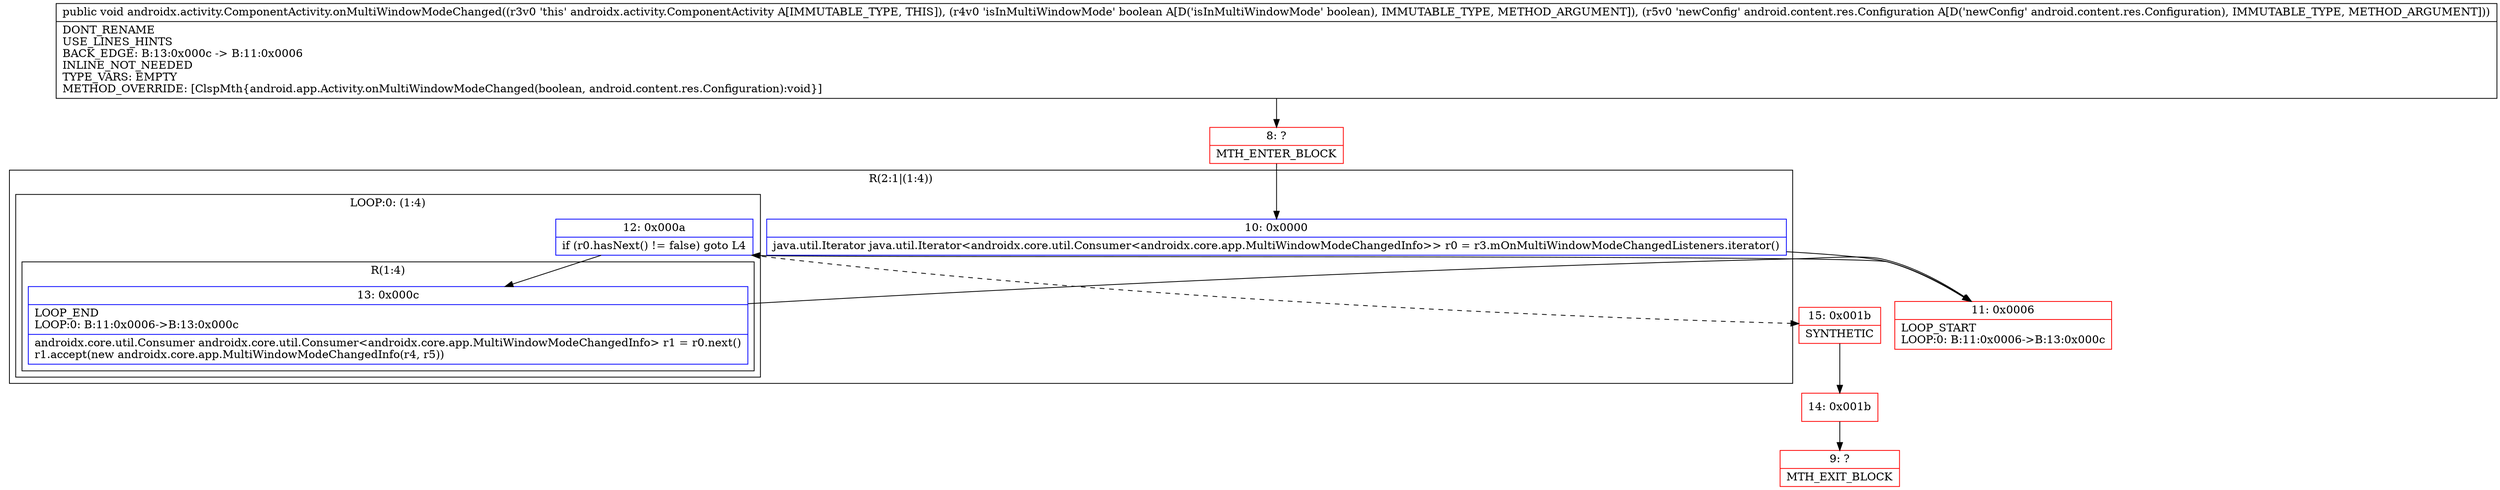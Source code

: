 digraph "CFG forandroidx.activity.ComponentActivity.onMultiWindowModeChanged(ZLandroid\/content\/res\/Configuration;)V" {
subgraph cluster_Region_1163681493 {
label = "R(2:1|(1:4))";
node [shape=record,color=blue];
Node_10 [shape=record,label="{10\:\ 0x0000|java.util.Iterator java.util.Iterator\<androidx.core.util.Consumer\<androidx.core.app.MultiWindowModeChangedInfo\>\> r0 = r3.mOnMultiWindowModeChangedListeners.iterator()\l}"];
subgraph cluster_LoopRegion_1376362925 {
label = "LOOP:0: (1:4)";
node [shape=record,color=blue];
Node_12 [shape=record,label="{12\:\ 0x000a|if (r0.hasNext() != false) goto L4\l}"];
subgraph cluster_Region_99298304 {
label = "R(1:4)";
node [shape=record,color=blue];
Node_13 [shape=record,label="{13\:\ 0x000c|LOOP_END\lLOOP:0: B:11:0x0006\-\>B:13:0x000c\l|androidx.core.util.Consumer androidx.core.util.Consumer\<androidx.core.app.MultiWindowModeChangedInfo\> r1 = r0.next()\lr1.accept(new androidx.core.app.MultiWindowModeChangedInfo(r4, r5))\l}"];
}
}
}
Node_8 [shape=record,color=red,label="{8\:\ ?|MTH_ENTER_BLOCK\l}"];
Node_11 [shape=record,color=red,label="{11\:\ 0x0006|LOOP_START\lLOOP:0: B:11:0x0006\-\>B:13:0x000c\l}"];
Node_15 [shape=record,color=red,label="{15\:\ 0x001b|SYNTHETIC\l}"];
Node_14 [shape=record,color=red,label="{14\:\ 0x001b}"];
Node_9 [shape=record,color=red,label="{9\:\ ?|MTH_EXIT_BLOCK\l}"];
MethodNode[shape=record,label="{public void androidx.activity.ComponentActivity.onMultiWindowModeChanged((r3v0 'this' androidx.activity.ComponentActivity A[IMMUTABLE_TYPE, THIS]), (r4v0 'isInMultiWindowMode' boolean A[D('isInMultiWindowMode' boolean), IMMUTABLE_TYPE, METHOD_ARGUMENT]), (r5v0 'newConfig' android.content.res.Configuration A[D('newConfig' android.content.res.Configuration), IMMUTABLE_TYPE, METHOD_ARGUMENT]))  | DONT_RENAME\lUSE_LINES_HINTS\lBACK_EDGE: B:13:0x000c \-\> B:11:0x0006\lINLINE_NOT_NEEDED\lTYPE_VARS: EMPTY\lMETHOD_OVERRIDE: [ClspMth\{android.app.Activity.onMultiWindowModeChanged(boolean, android.content.res.Configuration):void\}]\l}"];
MethodNode -> Node_8;Node_10 -> Node_11;
Node_12 -> Node_13;
Node_12 -> Node_15[style=dashed];
Node_13 -> Node_11;
Node_8 -> Node_10;
Node_11 -> Node_12;
Node_15 -> Node_14;
Node_14 -> Node_9;
}

